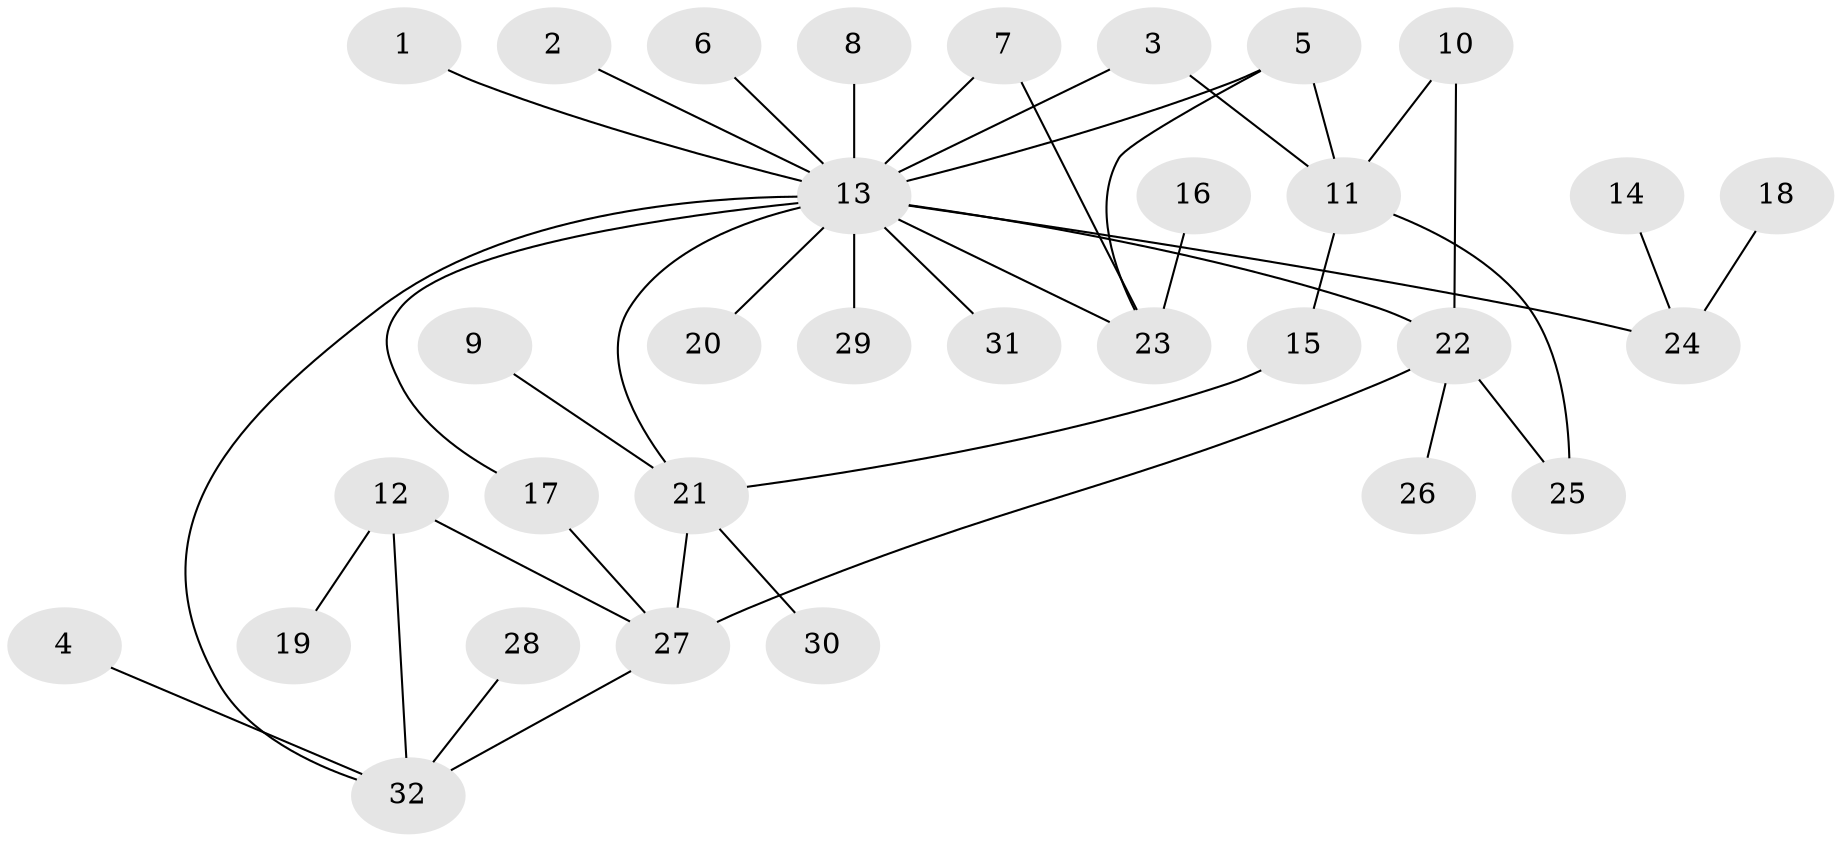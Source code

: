 // original degree distribution, {1: 0.5822784810126582, 20: 0.012658227848101266, 8: 0.05063291139240506, 2: 0.1518987341772152, 3: 0.08860759493670886, 4: 0.06329113924050633, 5: 0.0379746835443038, 6: 0.012658227848101266}
// Generated by graph-tools (version 1.1) at 2025/36/03/04/25 23:36:58]
// undirected, 32 vertices, 41 edges
graph export_dot {
  node [color=gray90,style=filled];
  1;
  2;
  3;
  4;
  5;
  6;
  7;
  8;
  9;
  10;
  11;
  12;
  13;
  14;
  15;
  16;
  17;
  18;
  19;
  20;
  21;
  22;
  23;
  24;
  25;
  26;
  27;
  28;
  29;
  30;
  31;
  32;
  1 -- 13 [weight=1.0];
  2 -- 13 [weight=1.0];
  3 -- 11 [weight=1.0];
  3 -- 13 [weight=1.0];
  4 -- 32 [weight=1.0];
  5 -- 11 [weight=1.0];
  5 -- 13 [weight=1.0];
  5 -- 23 [weight=1.0];
  6 -- 13 [weight=1.0];
  7 -- 13 [weight=1.0];
  7 -- 23 [weight=1.0];
  8 -- 13 [weight=1.0];
  9 -- 21 [weight=1.0];
  10 -- 11 [weight=1.0];
  10 -- 22 [weight=1.0];
  11 -- 15 [weight=1.0];
  11 -- 25 [weight=1.0];
  12 -- 19 [weight=1.0];
  12 -- 27 [weight=1.0];
  12 -- 32 [weight=1.0];
  13 -- 17 [weight=1.0];
  13 -- 20 [weight=1.0];
  13 -- 21 [weight=1.0];
  13 -- 22 [weight=1.0];
  13 -- 23 [weight=1.0];
  13 -- 24 [weight=1.0];
  13 -- 29 [weight=1.0];
  13 -- 31 [weight=1.0];
  13 -- 32 [weight=1.0];
  14 -- 24 [weight=1.0];
  15 -- 21 [weight=1.0];
  16 -- 23 [weight=1.0];
  17 -- 27 [weight=1.0];
  18 -- 24 [weight=1.0];
  21 -- 27 [weight=1.0];
  21 -- 30 [weight=1.0];
  22 -- 25 [weight=1.0];
  22 -- 26 [weight=1.0];
  22 -- 27 [weight=1.0];
  27 -- 32 [weight=1.0];
  28 -- 32 [weight=1.0];
}
